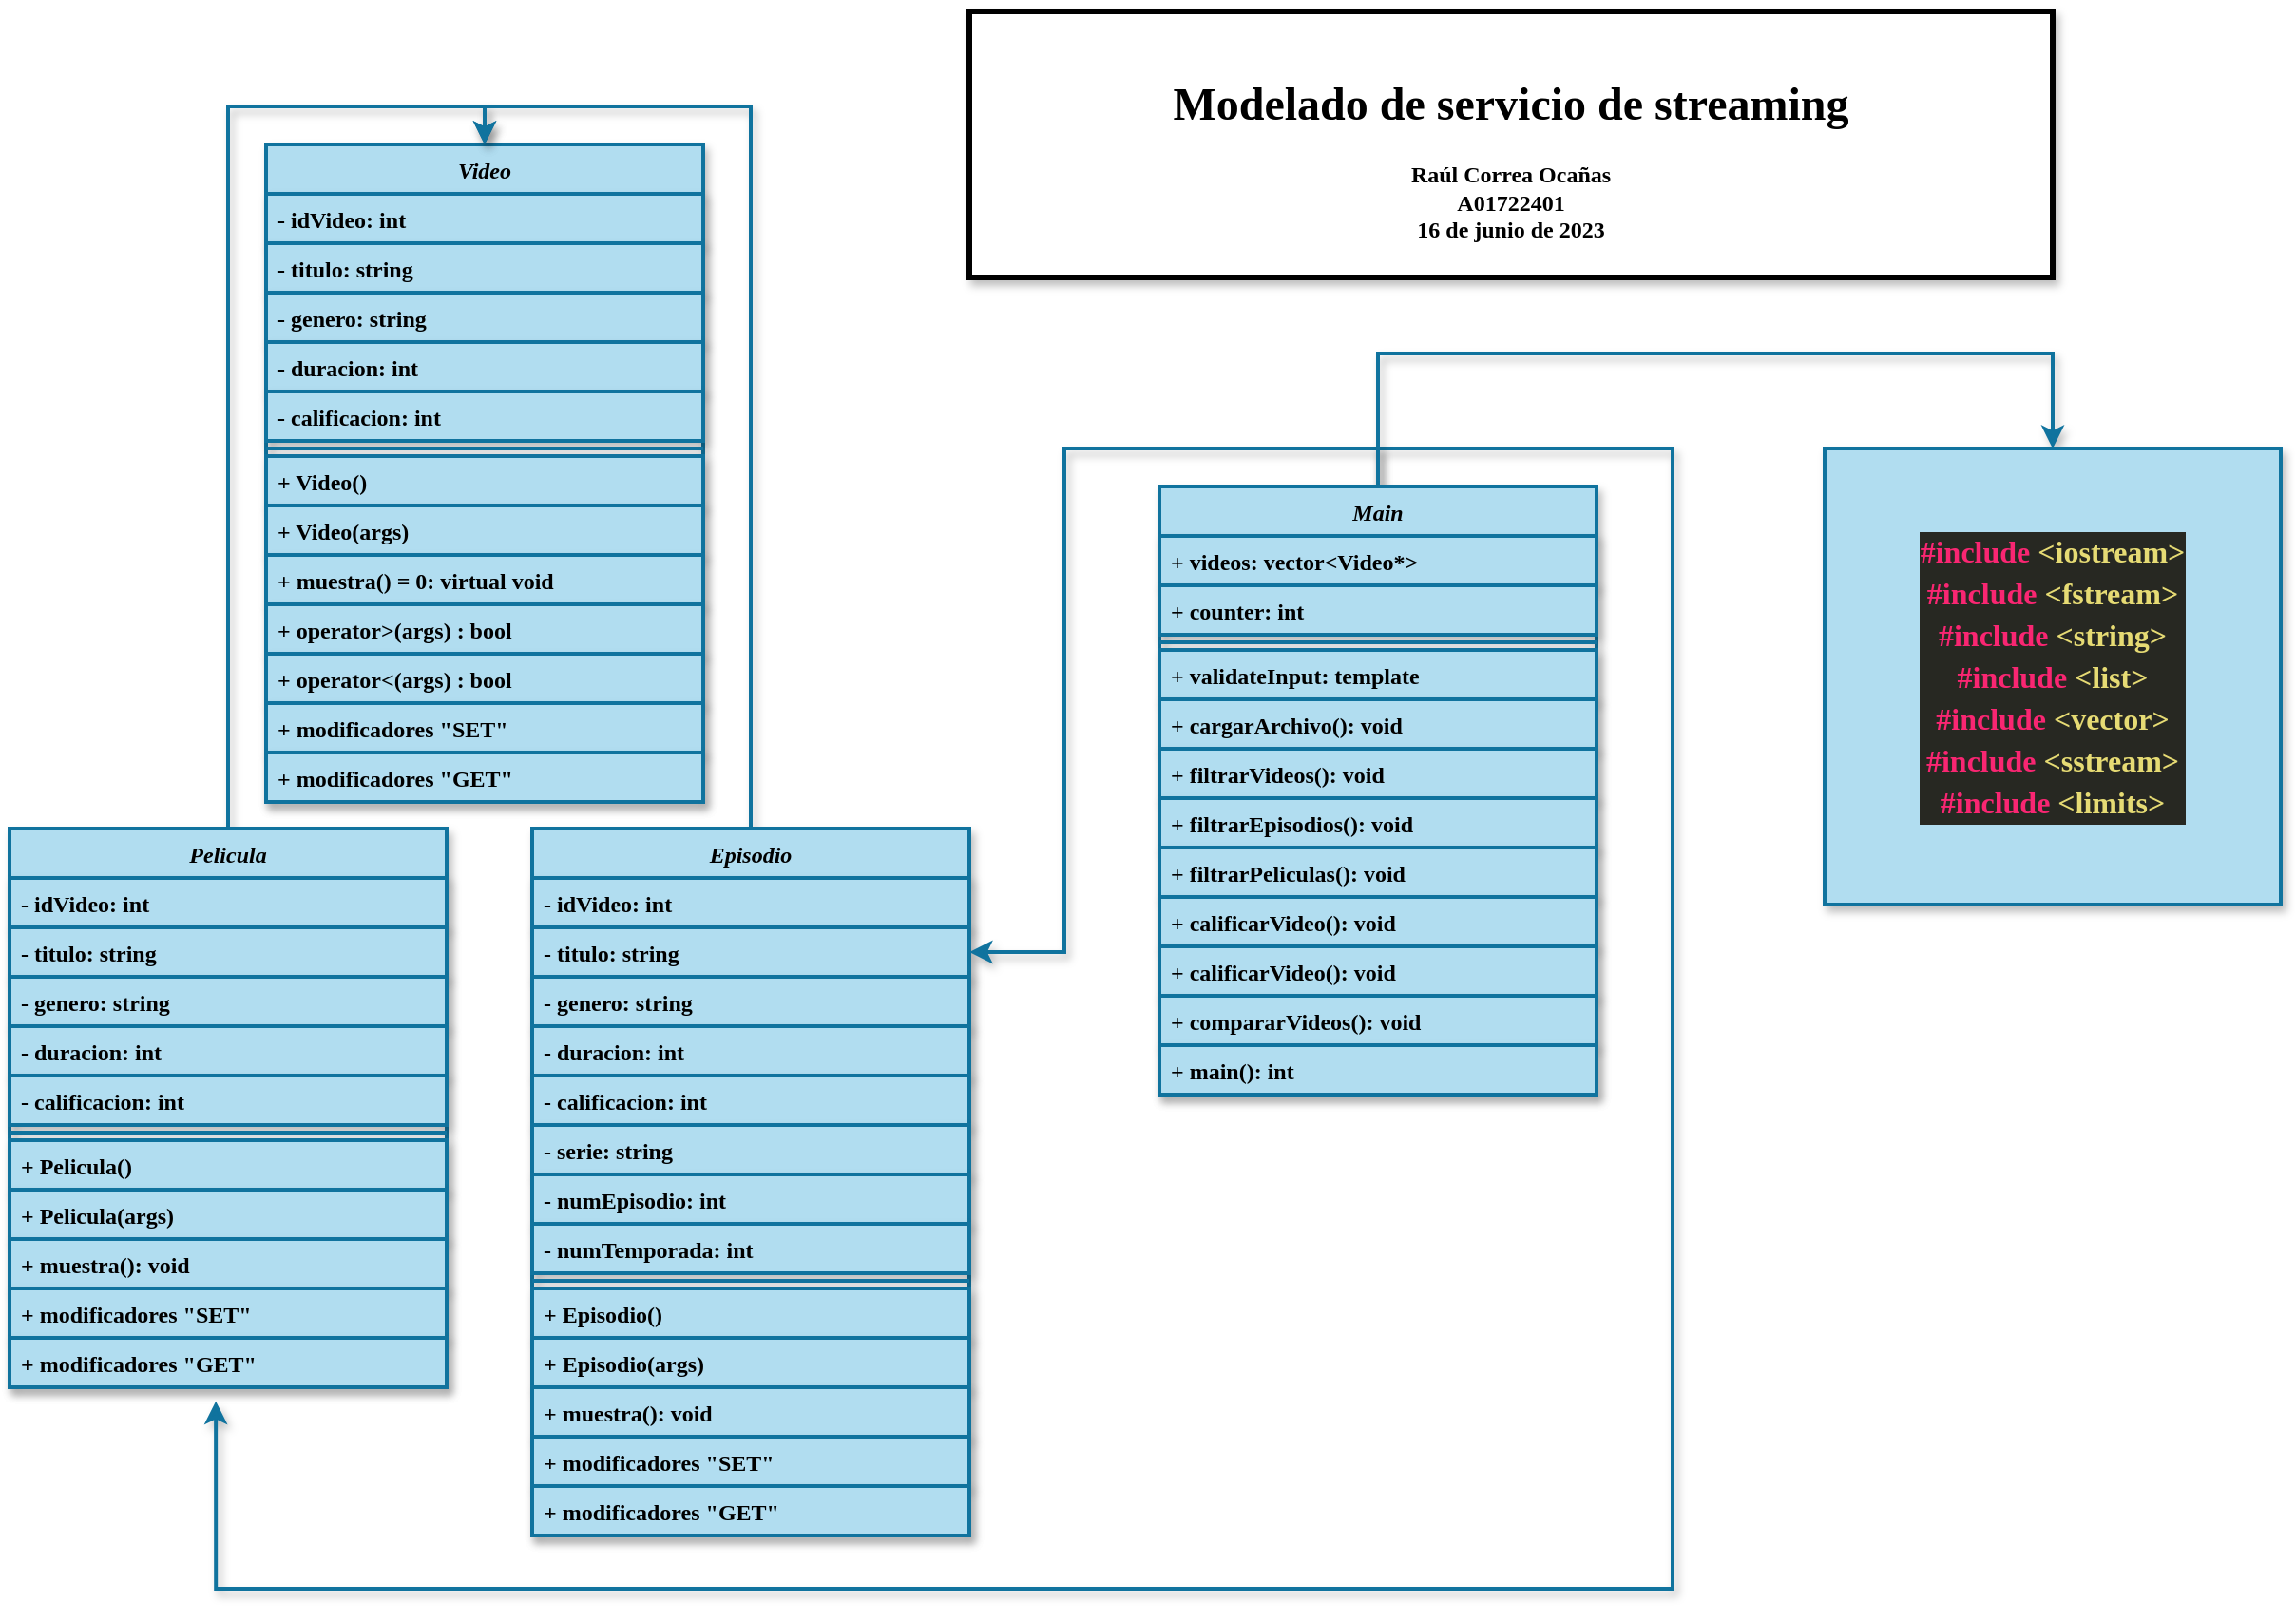 <mxfile version="17.4.0" type="device"><diagram id="C5RBs43oDa-KdzZeNtuy" name="Page-1"><mxGraphModel dx="1157" dy="640" grid="1" gridSize="10" guides="1" tooltips="1" connect="1" arrows="1" fold="1" page="1" pageScale="1" pageWidth="827" pageHeight="1169" math="0" shadow="0"><root><mxCell id="WIyWlLk6GJQsqaUBKTNV-0"/><mxCell id="WIyWlLk6GJQsqaUBKTNV-1" parent="WIyWlLk6GJQsqaUBKTNV-0"/><mxCell id="zkfFHV4jXpPFQw0GAbJ--0" value="Video" style="swimlane;fontStyle=3;align=center;verticalAlign=top;childLayout=stackLayout;horizontal=1;startSize=26;horizontalStack=0;resizeParent=1;resizeLast=0;collapsible=1;marginBottom=0;rounded=0;shadow=1;strokeWidth=2;fillColor=#b1ddf0;strokeColor=#10739e;swimlaneLine=1;sketch=0;fontFamily=Verdana;" parent="WIyWlLk6GJQsqaUBKTNV-1" vertex="1"><mxGeometry x="220" y="120" width="230" height="346" as="geometry"><mxRectangle x="230" y="140" width="160" height="26" as="alternateBounds"/></mxGeometry></mxCell><mxCell id="zkfFHV4jXpPFQw0GAbJ--1" value="- idVideo: int" style="text;align=left;verticalAlign=top;spacingLeft=4;spacingRight=4;overflow=hidden;rotatable=0;points=[[0,0.5],[1,0.5]];portConstraint=eastwest;fillColor=#b1ddf0;strokeColor=#10739e;strokeWidth=2;swimlaneLine=1;sketch=0;shadow=1;fontStyle=1;fontFamily=Verdana;" parent="zkfFHV4jXpPFQw0GAbJ--0" vertex="1"><mxGeometry y="26" width="230" height="26" as="geometry"/></mxCell><mxCell id="zkfFHV4jXpPFQw0GAbJ--2" value="- titulo: string" style="text;align=left;verticalAlign=top;spacingLeft=4;spacingRight=4;overflow=hidden;rotatable=0;points=[[0,0.5],[1,0.5]];portConstraint=eastwest;rounded=0;shadow=1;html=0;fillColor=#b1ddf0;strokeColor=#10739e;strokeWidth=2;swimlaneLine=1;sketch=0;fontStyle=1;fontFamily=Verdana;" parent="zkfFHV4jXpPFQw0GAbJ--0" vertex="1"><mxGeometry y="52" width="230" height="26" as="geometry"/></mxCell><mxCell id="zkfFHV4jXpPFQw0GAbJ--3" value="- genero: string" style="text;align=left;verticalAlign=top;spacingLeft=4;spacingRight=4;overflow=hidden;rotatable=0;points=[[0,0.5],[1,0.5]];portConstraint=eastwest;rounded=0;shadow=1;html=0;fillColor=#b1ddf0;strokeColor=#10739e;strokeWidth=2;swimlaneLine=1;sketch=0;fontStyle=1;fontFamily=Verdana;" parent="zkfFHV4jXpPFQw0GAbJ--0" vertex="1"><mxGeometry y="78" width="230" height="26" as="geometry"/></mxCell><mxCell id="_5DjYQ2aHP6LdhX6MDJ8-13" value="- duracion: int" style="text;align=left;verticalAlign=top;spacingLeft=4;spacingRight=4;overflow=hidden;rotatable=0;points=[[0,0.5],[1,0.5]];portConstraint=eastwest;rounded=0;shadow=1;html=0;fillColor=#b1ddf0;strokeColor=#10739e;strokeWidth=2;swimlaneLine=1;sketch=0;fontStyle=1;fontFamily=Verdana;" vertex="1" parent="zkfFHV4jXpPFQw0GAbJ--0"><mxGeometry y="104" width="230" height="26" as="geometry"/></mxCell><mxCell id="_5DjYQ2aHP6LdhX6MDJ8-12" value="- calificacion: int" style="text;align=left;verticalAlign=top;spacingLeft=4;spacingRight=4;overflow=hidden;rotatable=0;points=[[0,0.5],[1,0.5]];portConstraint=eastwest;rounded=0;shadow=1;html=0;fillColor=#b1ddf0;strokeColor=#10739e;strokeWidth=2;swimlaneLine=1;sketch=0;fontStyle=1;fontFamily=Verdana;" vertex="1" parent="zkfFHV4jXpPFQw0GAbJ--0"><mxGeometry y="130" width="230" height="26" as="geometry"/></mxCell><mxCell id="zkfFHV4jXpPFQw0GAbJ--4" value="" style="line;html=1;strokeWidth=2;align=left;verticalAlign=middle;spacingTop=-1;spacingLeft=3;spacingRight=3;rotatable=0;labelPosition=right;points=[];portConstraint=eastwest;fillColor=#b1ddf0;strokeColor=#10739e;swimlaneLine=1;sketch=0;shadow=1;fontStyle=1;fontFamily=Verdana;" parent="zkfFHV4jXpPFQw0GAbJ--0" vertex="1"><mxGeometry y="156" width="230" height="8" as="geometry"/></mxCell><mxCell id="zkfFHV4jXpPFQw0GAbJ--5" value="+ Video()" style="text;align=left;verticalAlign=top;spacingLeft=4;spacingRight=4;overflow=hidden;rotatable=0;points=[[0,0.5],[1,0.5]];portConstraint=eastwest;fillColor=#b1ddf0;strokeColor=#10739e;strokeWidth=2;swimlaneLine=1;sketch=0;shadow=1;fontStyle=1;fontFamily=Verdana;" parent="zkfFHV4jXpPFQw0GAbJ--0" vertex="1"><mxGeometry y="164" width="230" height="26" as="geometry"/></mxCell><mxCell id="_5DjYQ2aHP6LdhX6MDJ8-15" value="+ Video(args)" style="text;align=left;verticalAlign=top;spacingLeft=4;spacingRight=4;overflow=hidden;rotatable=0;points=[[0,0.5],[1,0.5]];portConstraint=eastwest;fillColor=#b1ddf0;strokeColor=#10739e;strokeWidth=2;swimlaneLine=1;sketch=0;shadow=1;fontStyle=1;fontFamily=Verdana;" vertex="1" parent="zkfFHV4jXpPFQw0GAbJ--0"><mxGeometry y="190" width="230" height="26" as="geometry"/></mxCell><mxCell id="_5DjYQ2aHP6LdhX6MDJ8-16" value="+ muestra() = 0: virtual void" style="text;align=left;verticalAlign=top;spacingLeft=4;spacingRight=4;overflow=hidden;rotatable=0;points=[[0,0.5],[1,0.5]];portConstraint=eastwest;fillColor=#b1ddf0;strokeColor=#10739e;strokeWidth=2;swimlaneLine=1;sketch=0;shadow=1;fontStyle=1;fontFamily=Verdana;" vertex="1" parent="zkfFHV4jXpPFQw0GAbJ--0"><mxGeometry y="216" width="230" height="26" as="geometry"/></mxCell><mxCell id="_5DjYQ2aHP6LdhX6MDJ8-17" value="+ operator&gt;(args) : bool" style="text;align=left;verticalAlign=top;spacingLeft=4;spacingRight=4;overflow=hidden;rotatable=0;points=[[0,0.5],[1,0.5]];portConstraint=eastwest;fillColor=#b1ddf0;strokeColor=#10739e;strokeWidth=2;swimlaneLine=1;sketch=0;shadow=1;fontStyle=1;fontFamily=Verdana;" vertex="1" parent="zkfFHV4jXpPFQw0GAbJ--0"><mxGeometry y="242" width="230" height="26" as="geometry"/></mxCell><mxCell id="_5DjYQ2aHP6LdhX6MDJ8-18" value="+ operator&lt;(args) : bool" style="text;align=left;verticalAlign=top;spacingLeft=4;spacingRight=4;overflow=hidden;rotatable=0;points=[[0,0.5],[1,0.5]];portConstraint=eastwest;fillColor=#b1ddf0;strokeColor=#10739e;strokeWidth=2;swimlaneLine=1;sketch=0;shadow=1;fontStyle=1;fontFamily=Verdana;" vertex="1" parent="zkfFHV4jXpPFQw0GAbJ--0"><mxGeometry y="268" width="230" height="26" as="geometry"/></mxCell><mxCell id="_5DjYQ2aHP6LdhX6MDJ8-19" value="+ modificadores &quot;SET&quot;" style="text;align=left;verticalAlign=top;spacingLeft=4;spacingRight=4;overflow=hidden;rotatable=0;points=[[0,0.5],[1,0.5]];portConstraint=eastwest;fillColor=#b1ddf0;strokeColor=#10739e;strokeWidth=2;swimlaneLine=1;sketch=0;shadow=1;fontStyle=1;fontFamily=Verdana;" vertex="1" parent="zkfFHV4jXpPFQw0GAbJ--0"><mxGeometry y="294" width="230" height="26" as="geometry"/></mxCell><mxCell id="_5DjYQ2aHP6LdhX6MDJ8-20" value="+ modificadores &quot;GET&quot;" style="text;align=left;verticalAlign=top;spacingLeft=4;spacingRight=4;overflow=hidden;rotatable=0;points=[[0,0.5],[1,0.5]];portConstraint=eastwest;fillColor=#b1ddf0;strokeColor=#10739e;strokeWidth=2;swimlaneLine=1;sketch=0;shadow=1;fontStyle=1;fontFamily=Verdana;" vertex="1" parent="zkfFHV4jXpPFQw0GAbJ--0"><mxGeometry y="320" width="230" height="26" as="geometry"/></mxCell><mxCell id="_5DjYQ2aHP6LdhX6MDJ8-53" value="" style="edgeStyle=orthogonalEdgeStyle;rounded=0;orthogonalLoop=1;jettySize=auto;html=1;entryX=0.5;entryY=0;entryDx=0;entryDy=0;fillColor=#b1ddf0;strokeColor=#10739e;strokeWidth=2;swimlaneLine=1;sketch=0;shadow=1;fontStyle=1;fontFamily=Verdana;" edge="1" parent="WIyWlLk6GJQsqaUBKTNV-1" source="_5DjYQ2aHP6LdhX6MDJ8-21" target="zkfFHV4jXpPFQw0GAbJ--0"><mxGeometry relative="1" as="geometry"/></mxCell><mxCell id="_5DjYQ2aHP6LdhX6MDJ8-21" value="Pelicula" style="swimlane;fontStyle=3;align=center;verticalAlign=top;childLayout=stackLayout;horizontal=1;startSize=26;horizontalStack=0;resizeParent=1;resizeLast=0;collapsible=1;marginBottom=0;rounded=0;shadow=1;strokeWidth=2;fillColor=#b1ddf0;strokeColor=#10739e;swimlaneLine=1;sketch=0;fontFamily=Verdana;" vertex="1" parent="WIyWlLk6GJQsqaUBKTNV-1"><mxGeometry x="85" y="480" width="230" height="294" as="geometry"><mxRectangle x="230" y="140" width="160" height="26" as="alternateBounds"/></mxGeometry></mxCell><mxCell id="_5DjYQ2aHP6LdhX6MDJ8-22" value="- idVideo: int" style="text;align=left;verticalAlign=top;spacingLeft=4;spacingRight=4;overflow=hidden;rotatable=0;points=[[0,0.5],[1,0.5]];portConstraint=eastwest;fillColor=#b1ddf0;strokeColor=#10739e;strokeWidth=2;swimlaneLine=1;sketch=0;shadow=1;fontStyle=1;fontFamily=Verdana;" vertex="1" parent="_5DjYQ2aHP6LdhX6MDJ8-21"><mxGeometry y="26" width="230" height="26" as="geometry"/></mxCell><mxCell id="_5DjYQ2aHP6LdhX6MDJ8-23" value="- titulo: string" style="text;align=left;verticalAlign=top;spacingLeft=4;spacingRight=4;overflow=hidden;rotatable=0;points=[[0,0.5],[1,0.5]];portConstraint=eastwest;rounded=0;shadow=1;html=0;fillColor=#b1ddf0;strokeColor=#10739e;strokeWidth=2;swimlaneLine=1;sketch=0;fontStyle=1;fontFamily=Verdana;" vertex="1" parent="_5DjYQ2aHP6LdhX6MDJ8-21"><mxGeometry y="52" width="230" height="26" as="geometry"/></mxCell><mxCell id="_5DjYQ2aHP6LdhX6MDJ8-24" value="- genero: string" style="text;align=left;verticalAlign=top;spacingLeft=4;spacingRight=4;overflow=hidden;rotatable=0;points=[[0,0.5],[1,0.5]];portConstraint=eastwest;rounded=0;shadow=1;html=0;fillColor=#b1ddf0;strokeColor=#10739e;strokeWidth=2;swimlaneLine=1;sketch=0;fontStyle=1;fontFamily=Verdana;" vertex="1" parent="_5DjYQ2aHP6LdhX6MDJ8-21"><mxGeometry y="78" width="230" height="26" as="geometry"/></mxCell><mxCell id="_5DjYQ2aHP6LdhX6MDJ8-25" value="- duracion: int" style="text;align=left;verticalAlign=top;spacingLeft=4;spacingRight=4;overflow=hidden;rotatable=0;points=[[0,0.5],[1,0.5]];portConstraint=eastwest;rounded=0;shadow=1;html=0;fillColor=#b1ddf0;strokeColor=#10739e;strokeWidth=2;swimlaneLine=1;sketch=0;fontStyle=1;fontFamily=Verdana;" vertex="1" parent="_5DjYQ2aHP6LdhX6MDJ8-21"><mxGeometry y="104" width="230" height="26" as="geometry"/></mxCell><mxCell id="_5DjYQ2aHP6LdhX6MDJ8-26" value="- calificacion: int" style="text;align=left;verticalAlign=top;spacingLeft=4;spacingRight=4;overflow=hidden;rotatable=0;points=[[0,0.5],[1,0.5]];portConstraint=eastwest;rounded=0;shadow=1;html=0;fillColor=#b1ddf0;strokeColor=#10739e;strokeWidth=2;swimlaneLine=1;sketch=0;fontStyle=1;fontFamily=Verdana;" vertex="1" parent="_5DjYQ2aHP6LdhX6MDJ8-21"><mxGeometry y="130" width="230" height="26" as="geometry"/></mxCell><mxCell id="_5DjYQ2aHP6LdhX6MDJ8-27" value="" style="line;html=1;strokeWidth=2;align=left;verticalAlign=middle;spacingTop=-1;spacingLeft=3;spacingRight=3;rotatable=0;labelPosition=right;points=[];portConstraint=eastwest;fillColor=#b1ddf0;strokeColor=#10739e;swimlaneLine=1;sketch=0;shadow=1;fontStyle=1;fontFamily=Verdana;" vertex="1" parent="_5DjYQ2aHP6LdhX6MDJ8-21"><mxGeometry y="156" width="230" height="8" as="geometry"/></mxCell><mxCell id="_5DjYQ2aHP6LdhX6MDJ8-28" value="+ Pelicula()" style="text;align=left;verticalAlign=top;spacingLeft=4;spacingRight=4;overflow=hidden;rotatable=0;points=[[0,0.5],[1,0.5]];portConstraint=eastwest;fillColor=#b1ddf0;strokeColor=#10739e;strokeWidth=2;swimlaneLine=1;sketch=0;shadow=1;fontStyle=1;fontFamily=Verdana;" vertex="1" parent="_5DjYQ2aHP6LdhX6MDJ8-21"><mxGeometry y="164" width="230" height="26" as="geometry"/></mxCell><mxCell id="_5DjYQ2aHP6LdhX6MDJ8-29" value="+ Pelicula(args)" style="text;align=left;verticalAlign=top;spacingLeft=4;spacingRight=4;overflow=hidden;rotatable=0;points=[[0,0.5],[1,0.5]];portConstraint=eastwest;fillColor=#b1ddf0;strokeColor=#10739e;strokeWidth=2;swimlaneLine=1;sketch=0;shadow=1;fontStyle=1;fontFamily=Verdana;" vertex="1" parent="_5DjYQ2aHP6LdhX6MDJ8-21"><mxGeometry y="190" width="230" height="26" as="geometry"/></mxCell><mxCell id="_5DjYQ2aHP6LdhX6MDJ8-30" value="+ muestra(): void" style="text;align=left;verticalAlign=top;spacingLeft=4;spacingRight=4;overflow=hidden;rotatable=0;points=[[0,0.5],[1,0.5]];portConstraint=eastwest;fillColor=#b1ddf0;strokeColor=#10739e;strokeWidth=2;swimlaneLine=1;sketch=0;shadow=1;fontStyle=1;fontFamily=Verdana;" vertex="1" parent="_5DjYQ2aHP6LdhX6MDJ8-21"><mxGeometry y="216" width="230" height="26" as="geometry"/></mxCell><mxCell id="_5DjYQ2aHP6LdhX6MDJ8-33" value="+ modificadores &quot;SET&quot;" style="text;align=left;verticalAlign=top;spacingLeft=4;spacingRight=4;overflow=hidden;rotatable=0;points=[[0,0.5],[1,0.5]];portConstraint=eastwest;fillColor=#b1ddf0;strokeColor=#10739e;strokeWidth=2;swimlaneLine=1;sketch=0;shadow=1;fontStyle=1;fontFamily=Verdana;" vertex="1" parent="_5DjYQ2aHP6LdhX6MDJ8-21"><mxGeometry y="242" width="230" height="26" as="geometry"/></mxCell><mxCell id="_5DjYQ2aHP6LdhX6MDJ8-34" value="+ modificadores &quot;GET&quot;" style="text;align=left;verticalAlign=top;spacingLeft=4;spacingRight=4;overflow=hidden;rotatable=0;points=[[0,0.5],[1,0.5]];portConstraint=eastwest;fillColor=#b1ddf0;strokeColor=#10739e;strokeWidth=2;swimlaneLine=1;sketch=0;shadow=1;fontStyle=1;fontFamily=Verdana;" vertex="1" parent="_5DjYQ2aHP6LdhX6MDJ8-21"><mxGeometry y="268" width="230" height="26" as="geometry"/></mxCell><mxCell id="_5DjYQ2aHP6LdhX6MDJ8-52" value="" style="edgeStyle=orthogonalEdgeStyle;rounded=0;orthogonalLoop=1;jettySize=auto;html=1;entryX=0.5;entryY=0;entryDx=0;entryDy=0;fillColor=#b1ddf0;strokeColor=#10739e;strokeWidth=2;swimlaneLine=1;sketch=0;shadow=1;fontStyle=1;fontFamily=Verdana;" edge="1" parent="WIyWlLk6GJQsqaUBKTNV-1" source="_5DjYQ2aHP6LdhX6MDJ8-37" target="zkfFHV4jXpPFQw0GAbJ--0"><mxGeometry relative="1" as="geometry"/></mxCell><mxCell id="_5DjYQ2aHP6LdhX6MDJ8-37" value="Episodio" style="swimlane;fontStyle=3;align=center;verticalAlign=top;childLayout=stackLayout;horizontal=1;startSize=26;horizontalStack=0;resizeParent=1;resizeLast=0;collapsible=1;marginBottom=0;rounded=0;shadow=1;strokeWidth=2;fillColor=#b1ddf0;strokeColor=#10739e;swimlaneLine=1;sketch=0;fontFamily=Verdana;" vertex="1" parent="WIyWlLk6GJQsqaUBKTNV-1"><mxGeometry x="360" y="480" width="230" height="372" as="geometry"><mxRectangle x="230" y="140" width="160" height="26" as="alternateBounds"/></mxGeometry></mxCell><mxCell id="_5DjYQ2aHP6LdhX6MDJ8-38" value="- idVideo: int" style="text;align=left;verticalAlign=top;spacingLeft=4;spacingRight=4;overflow=hidden;rotatable=0;points=[[0,0.5],[1,0.5]];portConstraint=eastwest;fillColor=#b1ddf0;strokeColor=#10739e;strokeWidth=2;swimlaneLine=1;sketch=0;shadow=1;fontStyle=1;fontFamily=Verdana;" vertex="1" parent="_5DjYQ2aHP6LdhX6MDJ8-37"><mxGeometry y="26" width="230" height="26" as="geometry"/></mxCell><mxCell id="_5DjYQ2aHP6LdhX6MDJ8-39" value="- titulo: string" style="text;align=left;verticalAlign=top;spacingLeft=4;spacingRight=4;overflow=hidden;rotatable=0;points=[[0,0.5],[1,0.5]];portConstraint=eastwest;rounded=0;shadow=1;html=0;fillColor=#b1ddf0;strokeColor=#10739e;strokeWidth=2;swimlaneLine=1;sketch=0;fontStyle=1;fontFamily=Verdana;" vertex="1" parent="_5DjYQ2aHP6LdhX6MDJ8-37"><mxGeometry y="52" width="230" height="26" as="geometry"/></mxCell><mxCell id="_5DjYQ2aHP6LdhX6MDJ8-40" value="- genero: string" style="text;align=left;verticalAlign=top;spacingLeft=4;spacingRight=4;overflow=hidden;rotatable=0;points=[[0,0.5],[1,0.5]];portConstraint=eastwest;rounded=0;shadow=1;html=0;fillColor=#b1ddf0;strokeColor=#10739e;strokeWidth=2;swimlaneLine=1;sketch=0;fontStyle=1;fontFamily=Verdana;" vertex="1" parent="_5DjYQ2aHP6LdhX6MDJ8-37"><mxGeometry y="78" width="230" height="26" as="geometry"/></mxCell><mxCell id="_5DjYQ2aHP6LdhX6MDJ8-41" value="- duracion: int" style="text;align=left;verticalAlign=top;spacingLeft=4;spacingRight=4;overflow=hidden;rotatable=0;points=[[0,0.5],[1,0.5]];portConstraint=eastwest;rounded=0;shadow=1;html=0;fillColor=#b1ddf0;strokeColor=#10739e;strokeWidth=2;swimlaneLine=1;sketch=0;fontStyle=1;fontFamily=Verdana;" vertex="1" parent="_5DjYQ2aHP6LdhX6MDJ8-37"><mxGeometry y="104" width="230" height="26" as="geometry"/></mxCell><mxCell id="_5DjYQ2aHP6LdhX6MDJ8-42" value="- calificacion: int" style="text;align=left;verticalAlign=top;spacingLeft=4;spacingRight=4;overflow=hidden;rotatable=0;points=[[0,0.5],[1,0.5]];portConstraint=eastwest;rounded=0;shadow=1;html=0;fillColor=#b1ddf0;strokeColor=#10739e;strokeWidth=2;swimlaneLine=1;sketch=0;fontStyle=1;fontFamily=Verdana;" vertex="1" parent="_5DjYQ2aHP6LdhX6MDJ8-37"><mxGeometry y="130" width="230" height="26" as="geometry"/></mxCell><mxCell id="_5DjYQ2aHP6LdhX6MDJ8-49" value="- serie: string" style="text;align=left;verticalAlign=top;spacingLeft=4;spacingRight=4;overflow=hidden;rotatable=0;points=[[0,0.5],[1,0.5]];portConstraint=eastwest;rounded=0;shadow=1;html=0;fillColor=#b1ddf0;strokeColor=#10739e;strokeWidth=2;swimlaneLine=1;sketch=0;fontStyle=1;fontFamily=Verdana;" vertex="1" parent="_5DjYQ2aHP6LdhX6MDJ8-37"><mxGeometry y="156" width="230" height="26" as="geometry"/></mxCell><mxCell id="_5DjYQ2aHP6LdhX6MDJ8-50" value="- numEpisodio: int" style="text;align=left;verticalAlign=top;spacingLeft=4;spacingRight=4;overflow=hidden;rotatable=0;points=[[0,0.5],[1,0.5]];portConstraint=eastwest;rounded=0;shadow=1;html=0;fillColor=#b1ddf0;strokeColor=#10739e;strokeWidth=2;swimlaneLine=1;sketch=0;fontStyle=1;fontFamily=Verdana;" vertex="1" parent="_5DjYQ2aHP6LdhX6MDJ8-37"><mxGeometry y="182" width="230" height="26" as="geometry"/></mxCell><mxCell id="_5DjYQ2aHP6LdhX6MDJ8-51" value="- numTemporada: int" style="text;align=left;verticalAlign=top;spacingLeft=4;spacingRight=4;overflow=hidden;rotatable=0;points=[[0,0.5],[1,0.5]];portConstraint=eastwest;rounded=0;shadow=1;html=0;fillColor=#b1ddf0;strokeColor=#10739e;strokeWidth=2;swimlaneLine=1;sketch=0;fontStyle=1;fontFamily=Verdana;" vertex="1" parent="_5DjYQ2aHP6LdhX6MDJ8-37"><mxGeometry y="208" width="230" height="26" as="geometry"/></mxCell><mxCell id="_5DjYQ2aHP6LdhX6MDJ8-43" value="" style="line;html=1;strokeWidth=2;align=left;verticalAlign=middle;spacingTop=-1;spacingLeft=3;spacingRight=3;rotatable=0;labelPosition=right;points=[];portConstraint=eastwest;fillColor=#b1ddf0;strokeColor=#10739e;swimlaneLine=1;sketch=0;shadow=1;fontStyle=1;fontFamily=Verdana;" vertex="1" parent="_5DjYQ2aHP6LdhX6MDJ8-37"><mxGeometry y="234" width="230" height="8" as="geometry"/></mxCell><mxCell id="_5DjYQ2aHP6LdhX6MDJ8-44" value="+ Episodio()" style="text;align=left;verticalAlign=top;spacingLeft=4;spacingRight=4;overflow=hidden;rotatable=0;points=[[0,0.5],[1,0.5]];portConstraint=eastwest;fillColor=#b1ddf0;strokeColor=#10739e;strokeWidth=2;swimlaneLine=1;sketch=0;shadow=1;fontStyle=1;fontFamily=Verdana;" vertex="1" parent="_5DjYQ2aHP6LdhX6MDJ8-37"><mxGeometry y="242" width="230" height="26" as="geometry"/></mxCell><mxCell id="_5DjYQ2aHP6LdhX6MDJ8-45" value="+ Episodio(args)" style="text;align=left;verticalAlign=top;spacingLeft=4;spacingRight=4;overflow=hidden;rotatable=0;points=[[0,0.5],[1,0.5]];portConstraint=eastwest;fillColor=#b1ddf0;strokeColor=#10739e;strokeWidth=2;swimlaneLine=1;sketch=0;shadow=1;fontStyle=1;fontFamily=Verdana;" vertex="1" parent="_5DjYQ2aHP6LdhX6MDJ8-37"><mxGeometry y="268" width="230" height="26" as="geometry"/></mxCell><mxCell id="_5DjYQ2aHP6LdhX6MDJ8-46" value="+ muestra(): void" style="text;align=left;verticalAlign=top;spacingLeft=4;spacingRight=4;overflow=hidden;rotatable=0;points=[[0,0.5],[1,0.5]];portConstraint=eastwest;fillColor=#b1ddf0;strokeColor=#10739e;strokeWidth=2;swimlaneLine=1;sketch=0;shadow=1;fontStyle=1;fontFamily=Verdana;" vertex="1" parent="_5DjYQ2aHP6LdhX6MDJ8-37"><mxGeometry y="294" width="230" height="26" as="geometry"/></mxCell><mxCell id="_5DjYQ2aHP6LdhX6MDJ8-47" value="+ modificadores &quot;SET&quot;" style="text;align=left;verticalAlign=top;spacingLeft=4;spacingRight=4;overflow=hidden;rotatable=0;points=[[0,0.5],[1,0.5]];portConstraint=eastwest;fillColor=#b1ddf0;strokeColor=#10739e;strokeWidth=2;swimlaneLine=1;sketch=0;shadow=1;fontStyle=1;fontFamily=Verdana;" vertex="1" parent="_5DjYQ2aHP6LdhX6MDJ8-37"><mxGeometry y="320" width="230" height="26" as="geometry"/></mxCell><mxCell id="_5DjYQ2aHP6LdhX6MDJ8-48" value="+ modificadores &quot;GET&quot;" style="text;align=left;verticalAlign=top;spacingLeft=4;spacingRight=4;overflow=hidden;rotatable=0;points=[[0,0.5],[1,0.5]];portConstraint=eastwest;fillColor=#b1ddf0;strokeColor=#10739e;strokeWidth=2;swimlaneLine=1;sketch=0;shadow=1;fontStyle=1;fontFamily=Verdana;" vertex="1" parent="_5DjYQ2aHP6LdhX6MDJ8-37"><mxGeometry y="346" width="230" height="26" as="geometry"/></mxCell><mxCell id="_5DjYQ2aHP6LdhX6MDJ8-73" style="edgeStyle=orthogonalEdgeStyle;rounded=0;orthogonalLoop=1;jettySize=auto;html=1;exitX=0.5;exitY=0;exitDx=0;exitDy=0;entryX=1;entryY=0.5;entryDx=0;entryDy=0;fillColor=#b1ddf0;strokeColor=#10739e;strokeWidth=2;swimlaneLine=1;sketch=0;shadow=1;fontStyle=1;fontFamily=Verdana;" edge="1" parent="WIyWlLk6GJQsqaUBKTNV-1" source="_5DjYQ2aHP6LdhX6MDJ8-54" target="_5DjYQ2aHP6LdhX6MDJ8-39"><mxGeometry relative="1" as="geometry"/></mxCell><mxCell id="_5DjYQ2aHP6LdhX6MDJ8-75" style="edgeStyle=orthogonalEdgeStyle;rounded=0;orthogonalLoop=1;jettySize=auto;html=1;exitX=0.5;exitY=0;exitDx=0;exitDy=0;entryX=0.472;entryY=1.282;entryDx=0;entryDy=0;entryPerimeter=0;fillColor=#b1ddf0;strokeColor=#10739e;strokeWidth=2;swimlaneLine=1;sketch=0;shadow=1;fontStyle=1;fontFamily=Verdana;" edge="1" parent="WIyWlLk6GJQsqaUBKTNV-1" source="_5DjYQ2aHP6LdhX6MDJ8-54" target="_5DjYQ2aHP6LdhX6MDJ8-34"><mxGeometry relative="1" as="geometry"><Array as="points"><mxPoint x="805" y="280"/><mxPoint x="960" y="280"/><mxPoint x="960" y="880"/><mxPoint x="194" y="880"/></Array></mxGeometry></mxCell><mxCell id="_5DjYQ2aHP6LdhX6MDJ8-105" style="edgeStyle=orthogonalEdgeStyle;rounded=0;orthogonalLoop=1;jettySize=auto;html=1;exitX=0.5;exitY=0;exitDx=0;exitDy=0;entryX=0.5;entryY=0;entryDx=0;entryDy=0;fillColor=#b1ddf0;strokeColor=#10739e;strokeWidth=2;swimlaneLine=1;sketch=0;shadow=1;fontStyle=1;fontFamily=Verdana;" edge="1" parent="WIyWlLk6GJQsqaUBKTNV-1" source="_5DjYQ2aHP6LdhX6MDJ8-54" target="_5DjYQ2aHP6LdhX6MDJ8-104"><mxGeometry relative="1" as="geometry"><Array as="points"><mxPoint x="805" y="230"/><mxPoint x="1160" y="230"/></Array></mxGeometry></mxCell><mxCell id="_5DjYQ2aHP6LdhX6MDJ8-54" value="Main" style="swimlane;fontStyle=3;align=center;verticalAlign=top;childLayout=stackLayout;horizontal=1;startSize=26;horizontalStack=0;resizeParent=1;resizeLast=0;collapsible=1;marginBottom=0;rounded=0;shadow=1;strokeWidth=2;fillColor=#b1ddf0;strokeColor=#10739e;swimlaneLine=1;sketch=0;fontFamily=Verdana;" vertex="1" parent="WIyWlLk6GJQsqaUBKTNV-1"><mxGeometry x="690" y="300" width="230" height="320" as="geometry"><mxRectangle x="230" y="140" width="160" height="26" as="alternateBounds"/></mxGeometry></mxCell><mxCell id="_5DjYQ2aHP6LdhX6MDJ8-55" value="+ videos: vector&lt;Video*&gt; " style="text;align=left;verticalAlign=top;spacingLeft=4;spacingRight=4;overflow=hidden;rotatable=0;points=[[0,0.5],[1,0.5]];portConstraint=eastwest;fillColor=#b1ddf0;strokeColor=#10739e;strokeWidth=2;swimlaneLine=1;sketch=0;shadow=1;fontStyle=1;fontFamily=Verdana;" vertex="1" parent="_5DjYQ2aHP6LdhX6MDJ8-54"><mxGeometry y="26" width="230" height="26" as="geometry"/></mxCell><mxCell id="_5DjYQ2aHP6LdhX6MDJ8-56" value="+ counter: int" style="text;align=left;verticalAlign=top;spacingLeft=4;spacingRight=4;overflow=hidden;rotatable=0;points=[[0,0.5],[1,0.5]];portConstraint=eastwest;rounded=0;shadow=1;html=0;fillColor=#b1ddf0;strokeColor=#10739e;strokeWidth=2;swimlaneLine=1;sketch=0;fontStyle=1;fontFamily=Verdana;" vertex="1" parent="_5DjYQ2aHP6LdhX6MDJ8-54"><mxGeometry y="52" width="230" height="26" as="geometry"/></mxCell><mxCell id="_5DjYQ2aHP6LdhX6MDJ8-63" value="" style="line;html=1;strokeWidth=2;align=left;verticalAlign=middle;spacingTop=-1;spacingLeft=3;spacingRight=3;rotatable=0;labelPosition=right;points=[];portConstraint=eastwest;fillColor=#b1ddf0;strokeColor=#10739e;swimlaneLine=1;sketch=0;shadow=1;fontStyle=1;fontFamily=Verdana;" vertex="1" parent="_5DjYQ2aHP6LdhX6MDJ8-54"><mxGeometry y="78" width="230" height="8" as="geometry"/></mxCell><mxCell id="_5DjYQ2aHP6LdhX6MDJ8-64" value="+ validateInput: template" style="text;align=left;verticalAlign=top;spacingLeft=4;spacingRight=4;overflow=hidden;rotatable=0;points=[[0,0.5],[1,0.5]];portConstraint=eastwest;fillColor=#b1ddf0;strokeColor=#10739e;strokeWidth=2;swimlaneLine=1;sketch=0;shadow=1;fontStyle=1;fontFamily=Verdana;" vertex="1" parent="_5DjYQ2aHP6LdhX6MDJ8-54"><mxGeometry y="86" width="230" height="26" as="geometry"/></mxCell><mxCell id="_5DjYQ2aHP6LdhX6MDJ8-65" value="+ cargarArchivo(): void" style="text;align=left;verticalAlign=top;spacingLeft=4;spacingRight=4;overflow=hidden;rotatable=0;points=[[0,0.5],[1,0.5]];portConstraint=eastwest;fillColor=#b1ddf0;strokeColor=#10739e;strokeWidth=2;swimlaneLine=1;sketch=0;shadow=1;fontStyle=1;fontFamily=Verdana;" vertex="1" parent="_5DjYQ2aHP6LdhX6MDJ8-54"><mxGeometry y="112" width="230" height="26" as="geometry"/></mxCell><mxCell id="_5DjYQ2aHP6LdhX6MDJ8-66" value="+ filtrarVideos(): void" style="text;align=left;verticalAlign=top;spacingLeft=4;spacingRight=4;overflow=hidden;rotatable=0;points=[[0,0.5],[1,0.5]];portConstraint=eastwest;fillColor=#b1ddf0;strokeColor=#10739e;strokeWidth=2;swimlaneLine=1;sketch=0;shadow=1;fontStyle=1;fontFamily=Verdana;" vertex="1" parent="_5DjYQ2aHP6LdhX6MDJ8-54"><mxGeometry y="138" width="230" height="26" as="geometry"/></mxCell><mxCell id="_5DjYQ2aHP6LdhX6MDJ8-67" value="+ filtrarEpisodios(): void" style="text;align=left;verticalAlign=top;spacingLeft=4;spacingRight=4;overflow=hidden;rotatable=0;points=[[0,0.5],[1,0.5]];portConstraint=eastwest;fillColor=#b1ddf0;strokeColor=#10739e;strokeWidth=2;swimlaneLine=1;sketch=0;shadow=1;fontStyle=1;fontFamily=Verdana;" vertex="1" parent="_5DjYQ2aHP6LdhX6MDJ8-54"><mxGeometry y="164" width="230" height="26" as="geometry"/></mxCell><mxCell id="_5DjYQ2aHP6LdhX6MDJ8-68" value="+ filtrarPeliculas(): void" style="text;align=left;verticalAlign=top;spacingLeft=4;spacingRight=4;overflow=hidden;rotatable=0;points=[[0,0.5],[1,0.5]];portConstraint=eastwest;fillColor=#b1ddf0;strokeColor=#10739e;strokeWidth=2;swimlaneLine=1;sketch=0;shadow=1;fontStyle=1;fontFamily=Verdana;" vertex="1" parent="_5DjYQ2aHP6LdhX6MDJ8-54"><mxGeometry y="190" width="230" height="26" as="geometry"/></mxCell><mxCell id="_5DjYQ2aHP6LdhX6MDJ8-69" value="+ calificarVideo(): void" style="text;align=left;verticalAlign=top;spacingLeft=4;spacingRight=4;overflow=hidden;rotatable=0;points=[[0,0.5],[1,0.5]];portConstraint=eastwest;fillColor=#b1ddf0;strokeColor=#10739e;strokeWidth=2;swimlaneLine=1;sketch=0;shadow=1;fontStyle=1;fontFamily=Verdana;" vertex="1" parent="_5DjYQ2aHP6LdhX6MDJ8-54"><mxGeometry y="216" width="230" height="26" as="geometry"/></mxCell><mxCell id="_5DjYQ2aHP6LdhX6MDJ8-70" value="+ calificarVideo(): void" style="text;align=left;verticalAlign=top;spacingLeft=4;spacingRight=4;overflow=hidden;rotatable=0;points=[[0,0.5],[1,0.5]];portConstraint=eastwest;fillColor=#b1ddf0;strokeColor=#10739e;strokeWidth=2;swimlaneLine=1;sketch=0;shadow=1;fontStyle=1;fontFamily=Verdana;" vertex="1" parent="_5DjYQ2aHP6LdhX6MDJ8-54"><mxGeometry y="242" width="230" height="26" as="geometry"/></mxCell><mxCell id="_5DjYQ2aHP6LdhX6MDJ8-71" value="+ compararVideos(): void" style="text;align=left;verticalAlign=top;spacingLeft=4;spacingRight=4;overflow=hidden;rotatable=0;points=[[0,0.5],[1,0.5]];portConstraint=eastwest;fillColor=#b1ddf0;strokeColor=#10739e;strokeWidth=2;swimlaneLine=1;sketch=0;shadow=1;fontStyle=1;fontFamily=Verdana;" vertex="1" parent="_5DjYQ2aHP6LdhX6MDJ8-54"><mxGeometry y="268" width="230" height="26" as="geometry"/></mxCell><mxCell id="_5DjYQ2aHP6LdhX6MDJ8-72" value="+ main(): int" style="text;align=left;verticalAlign=top;spacingLeft=4;spacingRight=4;overflow=hidden;rotatable=0;points=[[0,0.5],[1,0.5]];portConstraint=eastwest;fillColor=#b1ddf0;strokeColor=#10739e;strokeWidth=2;swimlaneLine=1;sketch=0;shadow=1;fontStyle=1;fontFamily=Verdana;" vertex="1" parent="_5DjYQ2aHP6LdhX6MDJ8-54"><mxGeometry y="294" width="230" height="26" as="geometry"/></mxCell><mxCell id="_5DjYQ2aHP6LdhX6MDJ8-104" value="&lt;div style=&quot;color: rgb(248, 248, 242); background-color: rgb(39, 40, 34); font-size: 16px; line-height: 22px;&quot;&gt;&lt;div&gt;&lt;span style=&quot;color: #f92672&quot;&gt;#include&lt;/span&gt; &lt;span style=&quot;color: #e6db74&quot;&gt;&amp;lt;iostream&amp;gt;&lt;/span&gt;&lt;/div&gt;&lt;div&gt;&lt;span style=&quot;color: #f92672&quot;&gt;#include&lt;/span&gt; &lt;span style=&quot;color: #e6db74&quot;&gt;&amp;lt;fstream&amp;gt;&lt;/span&gt;&lt;/div&gt;&lt;div&gt;&lt;span style=&quot;color: #f92672&quot;&gt;#include&lt;/span&gt; &lt;span style=&quot;color: #e6db74&quot;&gt;&amp;lt;string&amp;gt;&lt;/span&gt;&lt;/div&gt;&lt;div&gt;&lt;span style=&quot;color: #f92672&quot;&gt;#include&lt;/span&gt; &lt;span style=&quot;color: #e6db74&quot;&gt;&amp;lt;list&amp;gt;&lt;/span&gt;&lt;/div&gt;&lt;div&gt;&lt;span style=&quot;color: #f92672&quot;&gt;#include&lt;/span&gt; &lt;span style=&quot;color: #e6db74&quot;&gt;&amp;lt;vector&amp;gt;&lt;/span&gt;&lt;/div&gt;&lt;div&gt;&lt;span style=&quot;color: #f92672&quot;&gt;#include&lt;/span&gt; &lt;span style=&quot;color: #e6db74&quot;&gt;&amp;lt;sstream&amp;gt;&lt;/span&gt;&lt;/div&gt;&lt;div&gt;&lt;span style=&quot;color: #f92672&quot;&gt;#include&lt;/span&gt; &lt;span style=&quot;color: #e6db74&quot;&gt;&amp;lt;limits&amp;gt;&lt;/span&gt;&lt;/div&gt;&lt;/div&gt;" style="whiteSpace=wrap;html=1;aspect=fixed;fillColor=#b1ddf0;strokeColor=#10739e;strokeWidth=2;swimlaneLine=1;sketch=0;shadow=1;fontStyle=1;fontFamily=Verdana;" vertex="1" parent="WIyWlLk6GJQsqaUBKTNV-1"><mxGeometry x="1040" y="280" width="240" height="240" as="geometry"/></mxCell><mxCell id="_5DjYQ2aHP6LdhX6MDJ8-106" value="&lt;h1&gt;&lt;b&gt;Modelado de servicio de streaming&lt;/b&gt;&lt;/h1&gt;&lt;div&gt;&lt;b&gt;Raúl Correa Ocañas&lt;/b&gt;&lt;/div&gt;&lt;div&gt;&lt;b&gt;A01722401&lt;/b&gt;&lt;/div&gt;&lt;div&gt;&lt;b&gt;16 de junio de 2023&lt;/b&gt;&lt;/div&gt;" style="rounded=0;whiteSpace=wrap;html=1;shadow=1;fontFamily=Verdana;strokeWidth=3;" vertex="1" parent="WIyWlLk6GJQsqaUBKTNV-1"><mxGeometry x="590" y="50" width="570" height="140" as="geometry"/></mxCell></root></mxGraphModel></diagram></mxfile>